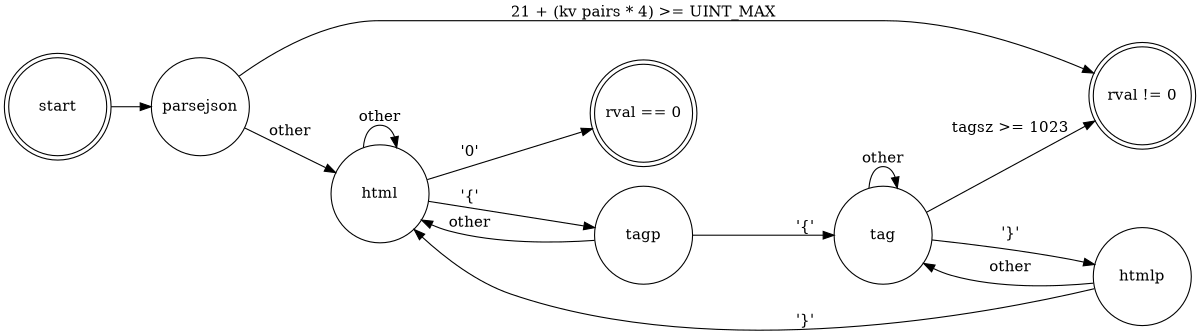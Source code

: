 digraph finite_state_machine {
	rankdir=LR;
	size="8,5"
	node [shape = doublecircle,width=1.25,fixedsize=true]; "rval != 0", start, "rval == 0";
	node [shape = circle,width=1.25,fixedsize=true];

	start		-> parsejson;

	parsejson	-> html		[label = "other" ];
	parsejson	-> "rval != 0"	[label = "21 + (kv pairs * 4) >= UINT_MAX" ];

	html		-> tagp		[ label = "'{'" ];
	html		-> html			[ label = "other" ];
	html		-> "rval == 0"		[ label = "'\0'" ];

	tagp		-> tag			[ label = "'{'" ];
	tagp		-> html			[label = "other" ];

	htmlp		-> html			[ label = "'}'" ];
	htmlp		-> tag			[label = "other" ];

	tag		-> htmlp		[ label = "'}'" ];
	tag		-> "rval != 0"		[ label = "tagsz >= 1023" ];
	tag		-> tag			[ label = "other" ];

}

